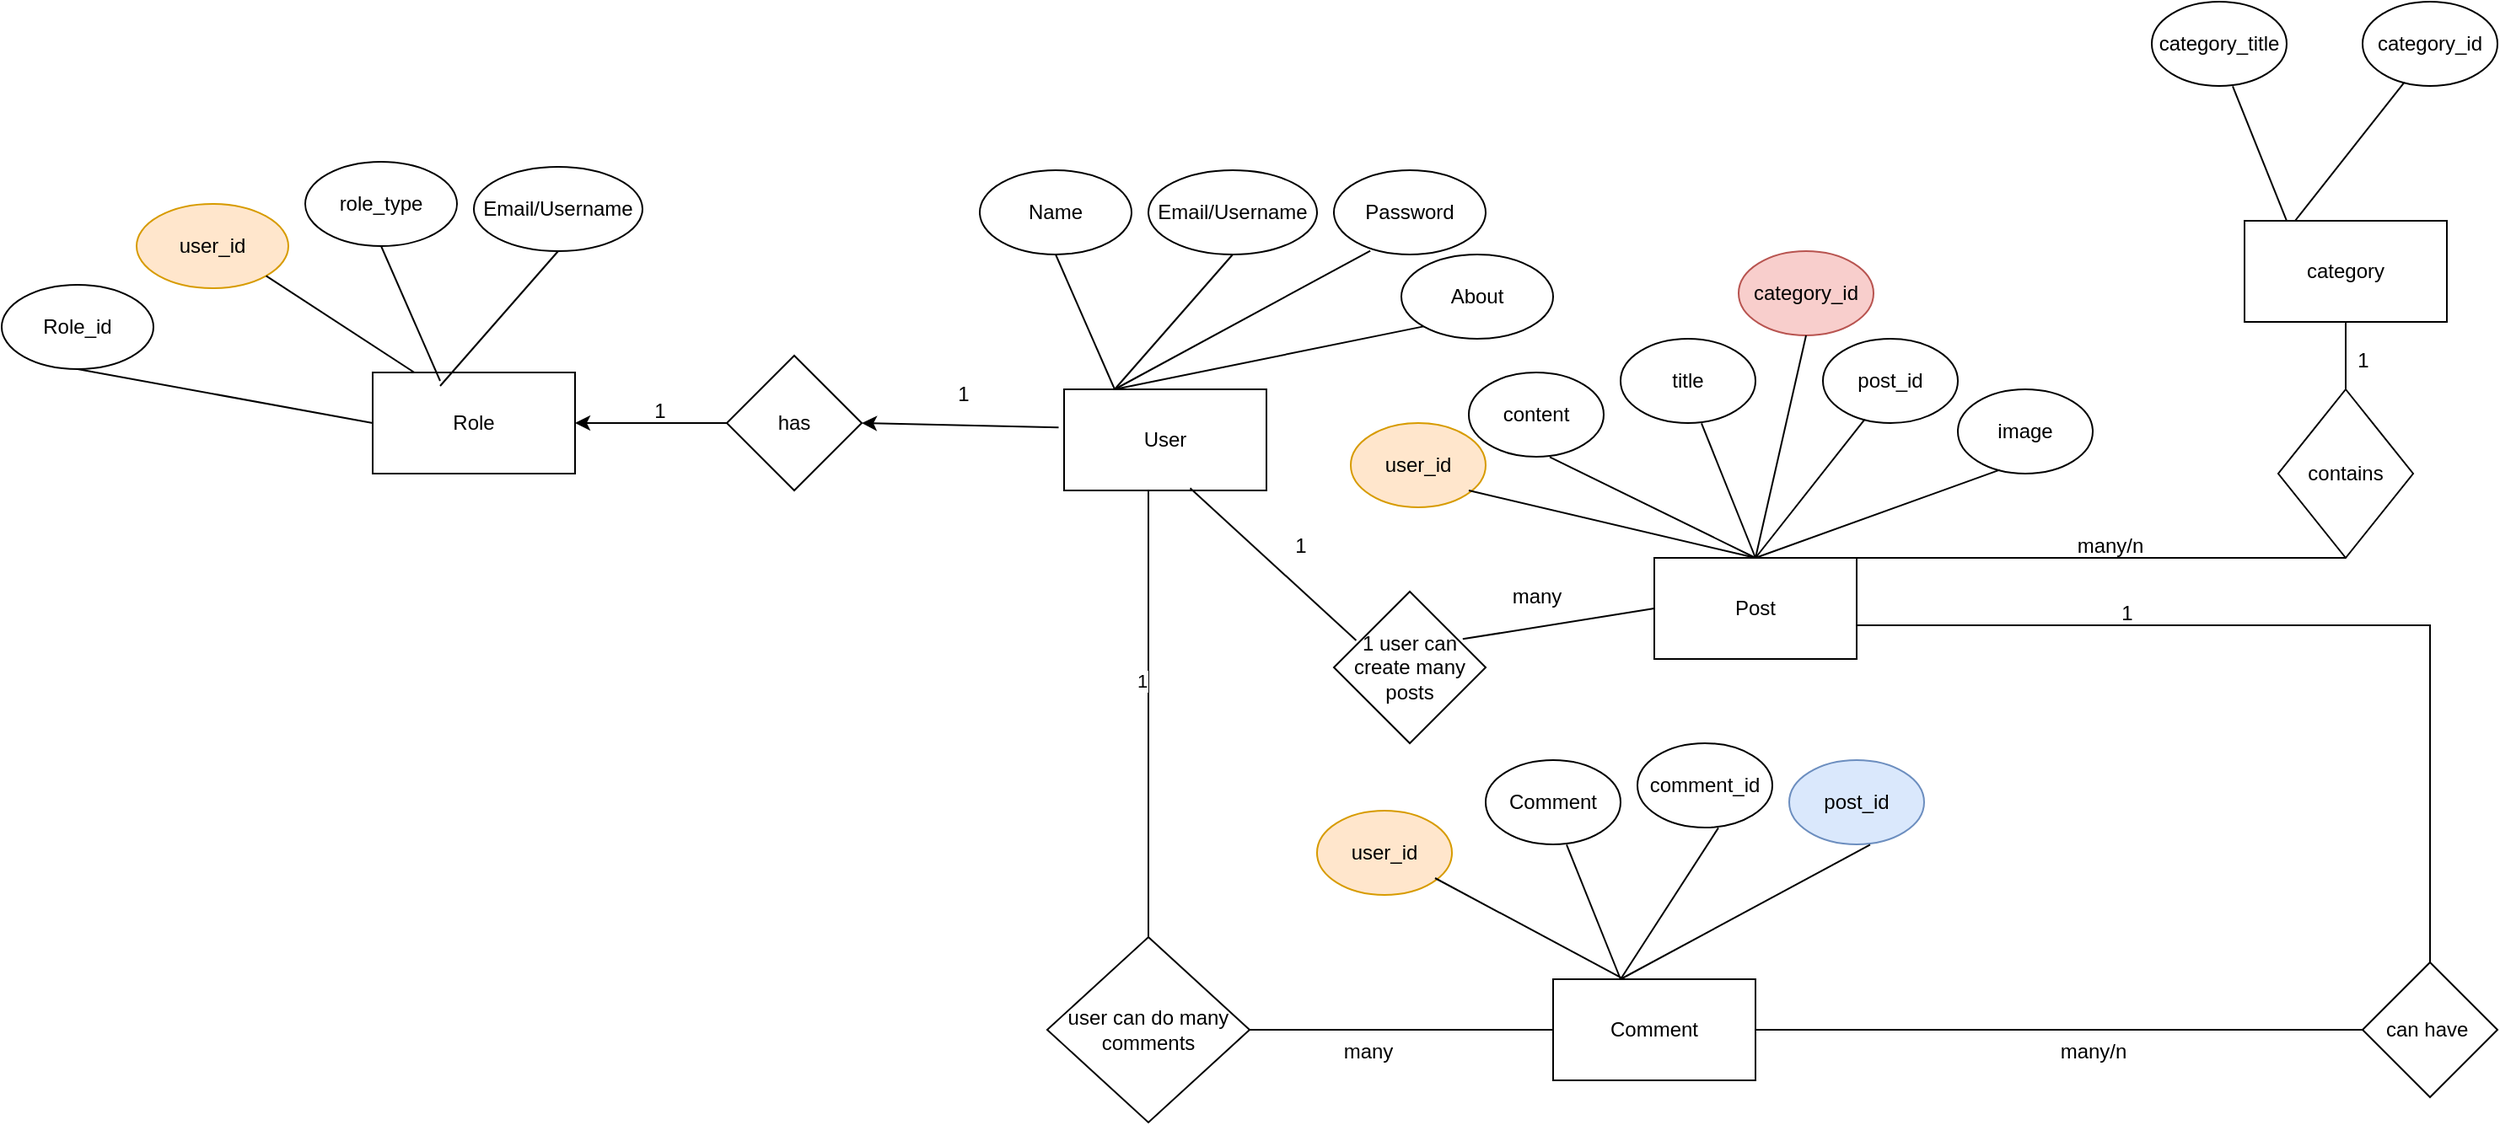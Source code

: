 <mxfile version="21.3.4" type="device">
  <diagram name="Page-1" id="9ZpZYmSknQzRdvx5r0Us">
    <mxGraphModel dx="1900" dy="1681" grid="1" gridSize="10" guides="1" tooltips="1" connect="1" arrows="1" fold="1" page="1" pageScale="1" pageWidth="850" pageHeight="1100" math="0" shadow="0">
      <root>
        <mxCell id="0" />
        <mxCell id="1" parent="0" />
        <mxCell id="9uxN7gj2U9bfbxpVHBOl-1" value="User" style="rounded=0;whiteSpace=wrap;html=1;" vertex="1" parent="1">
          <mxGeometry x="220" y="180" width="120" height="60" as="geometry" />
        </mxCell>
        <mxCell id="9uxN7gj2U9bfbxpVHBOl-2" value="user_id" style="ellipse;whiteSpace=wrap;html=1;fillColor=#ffe6cc;strokeColor=#d79b00;" vertex="1" parent="1">
          <mxGeometry x="-330" y="70" width="90" height="50" as="geometry" />
        </mxCell>
        <mxCell id="9uxN7gj2U9bfbxpVHBOl-3" value="" style="endArrow=none;html=1;rounded=0;entryX=1;entryY=1;entryDx=0;entryDy=0;exitX=0.25;exitY=0;exitDx=0;exitDy=0;" edge="1" parent="1" target="9uxN7gj2U9bfbxpVHBOl-2">
          <mxGeometry width="50" height="50" relative="1" as="geometry">
            <mxPoint x="-150" y="180" as="sourcePoint" />
            <mxPoint x="50" y="280" as="targetPoint" />
            <Array as="points" />
          </mxGeometry>
        </mxCell>
        <mxCell id="9uxN7gj2U9bfbxpVHBOl-5" value="Name" style="ellipse;whiteSpace=wrap;html=1;" vertex="1" parent="1">
          <mxGeometry x="170" y="50" width="90" height="50" as="geometry" />
        </mxCell>
        <mxCell id="9uxN7gj2U9bfbxpVHBOl-6" value="" style="endArrow=none;html=1;rounded=0;entryX=0.5;entryY=1;entryDx=0;entryDy=0;exitX=0.25;exitY=0;exitDx=0;exitDy=0;" edge="1" target="9uxN7gj2U9bfbxpVHBOl-5" parent="1" source="9uxN7gj2U9bfbxpVHBOl-1">
          <mxGeometry width="50" height="50" relative="1" as="geometry">
            <mxPoint x="220" y="180" as="sourcePoint" />
            <mxPoint x="540" y="270" as="targetPoint" />
            <Array as="points" />
          </mxGeometry>
        </mxCell>
        <mxCell id="9uxN7gj2U9bfbxpVHBOl-7" value="Email/Username" style="ellipse;whiteSpace=wrap;html=1;" vertex="1" parent="1">
          <mxGeometry x="270" y="50" width="100" height="50" as="geometry" />
        </mxCell>
        <mxCell id="9uxN7gj2U9bfbxpVHBOl-8" value="" style="endArrow=none;html=1;rounded=0;entryX=0.5;entryY=1;entryDx=0;entryDy=0;exitX=0.25;exitY=0;exitDx=0;exitDy=0;" edge="1" target="9uxN7gj2U9bfbxpVHBOl-7" parent="1" source="9uxN7gj2U9bfbxpVHBOl-1">
          <mxGeometry width="50" height="50" relative="1" as="geometry">
            <mxPoint x="310" y="180" as="sourcePoint" />
            <mxPoint x="630" y="270" as="targetPoint" />
            <Array as="points" />
          </mxGeometry>
        </mxCell>
        <mxCell id="9uxN7gj2U9bfbxpVHBOl-9" value="Password" style="ellipse;whiteSpace=wrap;html=1;" vertex="1" parent="1">
          <mxGeometry x="380" y="50" width="90" height="50" as="geometry" />
        </mxCell>
        <mxCell id="9uxN7gj2U9bfbxpVHBOl-10" value="" style="endArrow=none;html=1;rounded=0;entryX=0.24;entryY=0.956;entryDx=0;entryDy=0;entryPerimeter=0;" edge="1" target="9uxN7gj2U9bfbxpVHBOl-9" parent="1">
          <mxGeometry width="50" height="50" relative="1" as="geometry">
            <mxPoint x="250" y="180" as="sourcePoint" />
            <mxPoint x="390" y="110" as="targetPoint" />
            <Array as="points" />
          </mxGeometry>
        </mxCell>
        <mxCell id="9uxN7gj2U9bfbxpVHBOl-11" value="About" style="ellipse;whiteSpace=wrap;html=1;" vertex="1" parent="1">
          <mxGeometry x="420" y="100" width="90" height="50" as="geometry" />
        </mxCell>
        <mxCell id="9uxN7gj2U9bfbxpVHBOl-12" value="" style="endArrow=none;html=1;rounded=0;entryX=0;entryY=1;entryDx=0;entryDy=0;exitX=0.25;exitY=0;exitDx=0;exitDy=0;" edge="1" target="9uxN7gj2U9bfbxpVHBOl-11" parent="1" source="9uxN7gj2U9bfbxpVHBOl-1">
          <mxGeometry width="50" height="50" relative="1" as="geometry">
            <mxPoint x="310" y="230" as="sourcePoint" />
            <mxPoint x="780" y="320" as="targetPoint" />
            <Array as="points" />
          </mxGeometry>
        </mxCell>
        <mxCell id="9uxN7gj2U9bfbxpVHBOl-13" value="Post" style="whiteSpace=wrap;html=1;" vertex="1" parent="1">
          <mxGeometry x="570" y="280" width="120" height="60" as="geometry" />
        </mxCell>
        <mxCell id="9uxN7gj2U9bfbxpVHBOl-14" value="post_id" style="ellipse;whiteSpace=wrap;html=1;" vertex="1" parent="1">
          <mxGeometry x="670" y="150" width="80" height="50" as="geometry" />
        </mxCell>
        <mxCell id="9uxN7gj2U9bfbxpVHBOl-16" value="" style="endArrow=none;html=1;rounded=0;entryX=0.31;entryY=0.956;entryDx=0;entryDy=0;entryPerimeter=0;exitX=0.5;exitY=0;exitDx=0;exitDy=0;" edge="1" parent="1" source="9uxN7gj2U9bfbxpVHBOl-13" target="9uxN7gj2U9bfbxpVHBOl-14">
          <mxGeometry width="50" height="50" relative="1" as="geometry">
            <mxPoint x="410" y="330" as="sourcePoint" />
            <mxPoint x="460" y="280" as="targetPoint" />
          </mxGeometry>
        </mxCell>
        <mxCell id="9uxN7gj2U9bfbxpVHBOl-17" value="title" style="ellipse;whiteSpace=wrap;html=1;" vertex="1" parent="1">
          <mxGeometry x="550" y="150" width="80" height="50" as="geometry" />
        </mxCell>
        <mxCell id="9uxN7gj2U9bfbxpVHBOl-18" value="" style="endArrow=none;html=1;rounded=0;entryX=0.6;entryY=1.004;entryDx=0;entryDy=0;entryPerimeter=0;" edge="1" target="9uxN7gj2U9bfbxpVHBOl-17" parent="1">
          <mxGeometry width="50" height="50" relative="1" as="geometry">
            <mxPoint x="630" y="280" as="sourcePoint" />
            <mxPoint x="360" y="280" as="targetPoint" />
          </mxGeometry>
        </mxCell>
        <mxCell id="9uxN7gj2U9bfbxpVHBOl-19" value="content" style="ellipse;whiteSpace=wrap;html=1;" vertex="1" parent="1">
          <mxGeometry x="460" y="170" width="80" height="50" as="geometry" />
        </mxCell>
        <mxCell id="9uxN7gj2U9bfbxpVHBOl-20" value="" style="endArrow=none;html=1;rounded=0;entryX=0.6;entryY=1.004;entryDx=0;entryDy=0;entryPerimeter=0;exitX=0.5;exitY=0;exitDx=0;exitDy=0;" edge="1" target="9uxN7gj2U9bfbxpVHBOl-19" parent="1" source="9uxN7gj2U9bfbxpVHBOl-13">
          <mxGeometry width="50" height="50" relative="1" as="geometry">
            <mxPoint x="540" y="300" as="sourcePoint" />
            <mxPoint x="270" y="300" as="targetPoint" />
          </mxGeometry>
        </mxCell>
        <mxCell id="9uxN7gj2U9bfbxpVHBOl-21" value="user_id" style="ellipse;whiteSpace=wrap;html=1;fillColor=#ffe6cc;strokeColor=#d79b00;" vertex="1" parent="1">
          <mxGeometry x="390" y="200" width="80" height="50" as="geometry" />
        </mxCell>
        <mxCell id="9uxN7gj2U9bfbxpVHBOl-22" value="" style="endArrow=none;html=1;rounded=0;entryX=0.875;entryY=0.8;entryDx=0;entryDy=0;entryPerimeter=0;exitX=0.5;exitY=0;exitDx=0;exitDy=0;" edge="1" target="9uxN7gj2U9bfbxpVHBOl-21" parent="1" source="9uxN7gj2U9bfbxpVHBOl-13">
          <mxGeometry width="50" height="50" relative="1" as="geometry">
            <mxPoint x="470" y="330" as="sourcePoint" />
            <mxPoint x="200" y="330" as="targetPoint" />
          </mxGeometry>
        </mxCell>
        <mxCell id="9uxN7gj2U9bfbxpVHBOl-23" value="image" style="ellipse;whiteSpace=wrap;html=1;" vertex="1" parent="1">
          <mxGeometry x="750" y="180" width="80" height="50" as="geometry" />
        </mxCell>
        <mxCell id="9uxN7gj2U9bfbxpVHBOl-24" value="" style="endArrow=none;html=1;rounded=0;entryX=0.31;entryY=0.956;entryDx=0;entryDy=0;entryPerimeter=0;exitX=0.5;exitY=0;exitDx=0;exitDy=0;" edge="1" target="9uxN7gj2U9bfbxpVHBOl-23" parent="1" source="9uxN7gj2U9bfbxpVHBOl-13">
          <mxGeometry width="50" height="50" relative="1" as="geometry">
            <mxPoint x="710" y="310" as="sourcePoint" />
            <mxPoint x="540" y="310" as="targetPoint" />
          </mxGeometry>
        </mxCell>
        <mxCell id="9uxN7gj2U9bfbxpVHBOl-25" value="1 user can create many posts" style="rhombus;whiteSpace=wrap;html=1;" vertex="1" parent="1">
          <mxGeometry x="380" y="300" width="90" height="90" as="geometry" />
        </mxCell>
        <mxCell id="9uxN7gj2U9bfbxpVHBOl-26" value="" style="endArrow=none;html=1;rounded=0;entryX=0.623;entryY=0.977;entryDx=0;entryDy=0;entryPerimeter=0;exitX=0.147;exitY=0.322;exitDx=0;exitDy=0;exitPerimeter=0;" edge="1" parent="1" source="9uxN7gj2U9bfbxpVHBOl-25" target="9uxN7gj2U9bfbxpVHBOl-1">
          <mxGeometry width="50" height="50" relative="1" as="geometry">
            <mxPoint x="400" y="320" as="sourcePoint" />
            <mxPoint x="460" y="280" as="targetPoint" />
          </mxGeometry>
        </mxCell>
        <mxCell id="9uxN7gj2U9bfbxpVHBOl-27" value="" style="endArrow=none;html=1;rounded=0;entryX=0;entryY=0.5;entryDx=0;entryDy=0;exitX=0.849;exitY=0.313;exitDx=0;exitDy=0;exitPerimeter=0;" edge="1" parent="1" source="9uxN7gj2U9bfbxpVHBOl-25" target="9uxN7gj2U9bfbxpVHBOl-13">
          <mxGeometry width="50" height="50" relative="1" as="geometry">
            <mxPoint x="410" y="330" as="sourcePoint" />
            <mxPoint x="460" y="280" as="targetPoint" />
          </mxGeometry>
        </mxCell>
        <mxCell id="9uxN7gj2U9bfbxpVHBOl-28" value="1" style="text;html=1;align=center;verticalAlign=middle;resizable=0;points=[];autosize=1;strokeColor=none;fillColor=none;" vertex="1" parent="1">
          <mxGeometry x="345" y="258" width="30" height="30" as="geometry" />
        </mxCell>
        <mxCell id="9uxN7gj2U9bfbxpVHBOl-29" value="many" style="text;html=1;align=center;verticalAlign=middle;resizable=0;points=[];autosize=1;strokeColor=none;fillColor=none;" vertex="1" parent="1">
          <mxGeometry x="475" y="288" width="50" height="30" as="geometry" />
        </mxCell>
        <mxCell id="9uxN7gj2U9bfbxpVHBOl-31" value="Comment" style="whiteSpace=wrap;html=1;" vertex="1" parent="1">
          <mxGeometry x="510" y="530" width="120" height="60" as="geometry" />
        </mxCell>
        <mxCell id="9uxN7gj2U9bfbxpVHBOl-32" value="" style="endArrow=none;html=1;rounded=0;entryX=0.6;entryY=1.004;entryDx=0;entryDy=0;entryPerimeter=0;" edge="1" target="9uxN7gj2U9bfbxpVHBOl-33" parent="1">
          <mxGeometry width="50" height="50" relative="1" as="geometry">
            <mxPoint x="550" y="530" as="sourcePoint" />
            <mxPoint x="280" y="530" as="targetPoint" />
          </mxGeometry>
        </mxCell>
        <mxCell id="9uxN7gj2U9bfbxpVHBOl-33" value="Comment" style="ellipse;whiteSpace=wrap;html=1;" vertex="1" parent="1">
          <mxGeometry x="470" y="400" width="80" height="50" as="geometry" />
        </mxCell>
        <mxCell id="9uxN7gj2U9bfbxpVHBOl-36" value="comment_id" style="ellipse;whiteSpace=wrap;html=1;" vertex="1" parent="1">
          <mxGeometry x="560" y="390" width="80" height="50" as="geometry" />
        </mxCell>
        <mxCell id="9uxN7gj2U9bfbxpVHBOl-37" value="" style="endArrow=none;html=1;rounded=0;entryX=0.6;entryY=1.004;entryDx=0;entryDy=0;entryPerimeter=0;" edge="1" target="9uxN7gj2U9bfbxpVHBOl-36" parent="1">
          <mxGeometry width="50" height="50" relative="1" as="geometry">
            <mxPoint x="550" y="530" as="sourcePoint" />
            <mxPoint x="370" y="520" as="targetPoint" />
          </mxGeometry>
        </mxCell>
        <mxCell id="9uxN7gj2U9bfbxpVHBOl-40" value="post_id" style="ellipse;whiteSpace=wrap;html=1;fillColor=#dae8fc;strokeColor=#6c8ebf;" vertex="1" parent="1">
          <mxGeometry x="650" y="400" width="80" height="50" as="geometry" />
        </mxCell>
        <mxCell id="9uxN7gj2U9bfbxpVHBOl-41" value="" style="endArrow=none;html=1;rounded=0;entryX=0.6;entryY=1.004;entryDx=0;entryDy=0;entryPerimeter=0;" edge="1" target="9uxN7gj2U9bfbxpVHBOl-40" parent="1">
          <mxGeometry width="50" height="50" relative="1" as="geometry">
            <mxPoint x="550" y="530" as="sourcePoint" />
            <mxPoint x="460" y="530" as="targetPoint" />
          </mxGeometry>
        </mxCell>
        <mxCell id="9uxN7gj2U9bfbxpVHBOl-43" value="user_id" style="ellipse;whiteSpace=wrap;html=1;fillColor=#ffe6cc;strokeColor=#d79b00;" vertex="1" parent="1">
          <mxGeometry x="370" y="430" width="80" height="50" as="geometry" />
        </mxCell>
        <mxCell id="9uxN7gj2U9bfbxpVHBOl-44" value="" style="endArrow=none;html=1;rounded=0;entryX=0.875;entryY=0.8;entryDx=0;entryDy=0;entryPerimeter=0;exitX=0.347;exitY=-0.003;exitDx=0;exitDy=0;exitPerimeter=0;" edge="1" target="9uxN7gj2U9bfbxpVHBOl-43" parent="1" source="9uxN7gj2U9bfbxpVHBOl-31">
          <mxGeometry width="50" height="50" relative="1" as="geometry">
            <mxPoint x="620" y="540" as="sourcePoint" />
            <mxPoint x="180" y="560" as="targetPoint" />
          </mxGeometry>
        </mxCell>
        <mxCell id="9uxN7gj2U9bfbxpVHBOl-45" value="user can do many comments" style="rhombus;whiteSpace=wrap;html=1;" vertex="1" parent="1">
          <mxGeometry x="210" y="505" width="120" height="110" as="geometry" />
        </mxCell>
        <mxCell id="9uxN7gj2U9bfbxpVHBOl-46" value="" style="endArrow=none;html=1;rounded=0;exitX=0.5;exitY=0;exitDx=0;exitDy=0;" edge="1" parent="1" source="9uxN7gj2U9bfbxpVHBOl-45">
          <mxGeometry width="50" height="50" relative="1" as="geometry">
            <mxPoint x="270" y="520" as="sourcePoint" />
            <mxPoint x="270" y="240" as="targetPoint" />
          </mxGeometry>
        </mxCell>
        <mxCell id="9uxN7gj2U9bfbxpVHBOl-53" value="1" style="edgeLabel;html=1;align=center;verticalAlign=middle;resizable=0;points=[];" vertex="1" connectable="0" parent="9uxN7gj2U9bfbxpVHBOl-46">
          <mxGeometry x="0.152" y="4" relative="1" as="geometry">
            <mxPoint as="offset" />
          </mxGeometry>
        </mxCell>
        <mxCell id="9uxN7gj2U9bfbxpVHBOl-51" value="" style="endArrow=none;html=1;rounded=0;exitX=1;exitY=0.5;exitDx=0;exitDy=0;entryX=0;entryY=0.5;entryDx=0;entryDy=0;" edge="1" parent="1" source="9uxN7gj2U9bfbxpVHBOl-45" target="9uxN7gj2U9bfbxpVHBOl-31">
          <mxGeometry width="50" height="50" relative="1" as="geometry">
            <mxPoint x="510" y="420" as="sourcePoint" />
            <mxPoint x="500" y="560" as="targetPoint" />
          </mxGeometry>
        </mxCell>
        <mxCell id="9uxN7gj2U9bfbxpVHBOl-54" value="many" style="text;html=1;align=center;verticalAlign=middle;resizable=0;points=[];autosize=1;strokeColor=none;fillColor=none;" vertex="1" parent="1">
          <mxGeometry x="375" y="558" width="50" height="30" as="geometry" />
        </mxCell>
        <mxCell id="9uxN7gj2U9bfbxpVHBOl-56" value="can have&amp;nbsp;" style="rhombus;whiteSpace=wrap;html=1;" vertex="1" parent="1">
          <mxGeometry x="990" y="520" width="80" height="80" as="geometry" />
        </mxCell>
        <mxCell id="9uxN7gj2U9bfbxpVHBOl-57" value="" style="endArrow=none;html=1;rounded=0;entryX=0;entryY=0.5;entryDx=0;entryDy=0;exitX=1;exitY=0.5;exitDx=0;exitDy=0;" edge="1" parent="1" source="9uxN7gj2U9bfbxpVHBOl-31" target="9uxN7gj2U9bfbxpVHBOl-56">
          <mxGeometry width="50" height="50" relative="1" as="geometry">
            <mxPoint x="680" y="510" as="sourcePoint" />
            <mxPoint x="730" y="460" as="targetPoint" />
          </mxGeometry>
        </mxCell>
        <mxCell id="9uxN7gj2U9bfbxpVHBOl-58" value="" style="endArrow=none;html=1;rounded=0;exitX=0.5;exitY=0;exitDx=0;exitDy=0;" edge="1" parent="1" source="9uxN7gj2U9bfbxpVHBOl-56">
          <mxGeometry width="50" height="50" relative="1" as="geometry">
            <mxPoint x="680" y="510" as="sourcePoint" />
            <mxPoint x="690" y="320" as="targetPoint" />
            <Array as="points">
              <mxPoint x="1030" y="320" />
            </Array>
          </mxGeometry>
        </mxCell>
        <mxCell id="9uxN7gj2U9bfbxpVHBOl-59" value="1" style="text;html=1;align=center;verticalAlign=middle;resizable=0;points=[];autosize=1;strokeColor=none;fillColor=none;" vertex="1" parent="1">
          <mxGeometry x="835" y="298" width="30" height="30" as="geometry" />
        </mxCell>
        <mxCell id="9uxN7gj2U9bfbxpVHBOl-60" value="many/n" style="text;html=1;align=center;verticalAlign=middle;resizable=0;points=[];autosize=1;strokeColor=none;fillColor=none;" vertex="1" parent="1">
          <mxGeometry x="800" y="558" width="60" height="30" as="geometry" />
        </mxCell>
        <mxCell id="9uxN7gj2U9bfbxpVHBOl-62" value="category" style="whiteSpace=wrap;html=1;" vertex="1" parent="1">
          <mxGeometry x="920" y="80" width="120" height="60" as="geometry" />
        </mxCell>
        <mxCell id="9uxN7gj2U9bfbxpVHBOl-63" value="category_title" style="ellipse;whiteSpace=wrap;html=1;" vertex="1" parent="1">
          <mxGeometry x="865" y="-50" width="80" height="50" as="geometry" />
        </mxCell>
        <mxCell id="9uxN7gj2U9bfbxpVHBOl-64" value="" style="endArrow=none;html=1;rounded=0;entryX=0.6;entryY=1.004;entryDx=0;entryDy=0;entryPerimeter=0;" edge="1" target="9uxN7gj2U9bfbxpVHBOl-63" parent="1">
          <mxGeometry width="50" height="50" relative="1" as="geometry">
            <mxPoint x="945" y="80" as="sourcePoint" />
            <mxPoint x="675" y="80" as="targetPoint" />
          </mxGeometry>
        </mxCell>
        <mxCell id="9uxN7gj2U9bfbxpVHBOl-65" value="category_id" style="ellipse;whiteSpace=wrap;html=1;" vertex="1" parent="1">
          <mxGeometry x="990" y="-50" width="80" height="50" as="geometry" />
        </mxCell>
        <mxCell id="9uxN7gj2U9bfbxpVHBOl-66" value="" style="endArrow=none;html=1;rounded=0;entryX=0.31;entryY=0.956;entryDx=0;entryDy=0;entryPerimeter=0;exitX=0.5;exitY=0;exitDx=0;exitDy=0;" edge="1" target="9uxN7gj2U9bfbxpVHBOl-65" parent="1">
          <mxGeometry width="50" height="50" relative="1" as="geometry">
            <mxPoint x="950" y="80" as="sourcePoint" />
            <mxPoint x="780" y="80" as="targetPoint" />
          </mxGeometry>
        </mxCell>
        <mxCell id="9uxN7gj2U9bfbxpVHBOl-67" value="contains" style="rhombus;whiteSpace=wrap;html=1;" vertex="1" parent="1">
          <mxGeometry x="940" y="180" width="80" height="100" as="geometry" />
        </mxCell>
        <mxCell id="9uxN7gj2U9bfbxpVHBOl-68" value="" style="endArrow=none;html=1;rounded=0;exitX=1;exitY=0;exitDx=0;exitDy=0;entryX=0.5;entryY=1;entryDx=0;entryDy=0;" edge="1" parent="1" source="9uxN7gj2U9bfbxpVHBOl-13" target="9uxN7gj2U9bfbxpVHBOl-67">
          <mxGeometry width="50" height="50" relative="1" as="geometry">
            <mxPoint x="680" y="240" as="sourcePoint" />
            <mxPoint x="730" y="190" as="targetPoint" />
          </mxGeometry>
        </mxCell>
        <mxCell id="9uxN7gj2U9bfbxpVHBOl-70" value="" style="endArrow=none;html=1;rounded=0;exitX=0.5;exitY=0;exitDx=0;exitDy=0;entryX=0.5;entryY=1;entryDx=0;entryDy=0;" edge="1" parent="1" source="9uxN7gj2U9bfbxpVHBOl-67" target="9uxN7gj2U9bfbxpVHBOl-62">
          <mxGeometry width="50" height="50" relative="1" as="geometry">
            <mxPoint x="680" y="240" as="sourcePoint" />
            <mxPoint x="980" y="160" as="targetPoint" />
          </mxGeometry>
        </mxCell>
        <mxCell id="9uxN7gj2U9bfbxpVHBOl-71" value="1" style="text;html=1;align=center;verticalAlign=middle;resizable=0;points=[];autosize=1;strokeColor=none;fillColor=none;" vertex="1" parent="1">
          <mxGeometry x="975" y="148" width="30" height="30" as="geometry" />
        </mxCell>
        <mxCell id="9uxN7gj2U9bfbxpVHBOl-72" value="many/n" style="text;html=1;align=center;verticalAlign=middle;resizable=0;points=[];autosize=1;strokeColor=none;fillColor=none;" vertex="1" parent="1">
          <mxGeometry x="810" y="258" width="60" height="30" as="geometry" />
        </mxCell>
        <mxCell id="9uxN7gj2U9bfbxpVHBOl-73" value="category_id" style="ellipse;whiteSpace=wrap;html=1;fillColor=#f8cecc;strokeColor=#b85450;" vertex="1" parent="1">
          <mxGeometry x="620" y="98" width="80" height="50" as="geometry" />
        </mxCell>
        <mxCell id="9uxN7gj2U9bfbxpVHBOl-74" value="" style="endArrow=none;html=1;rounded=0;entryX=0.5;entryY=1;entryDx=0;entryDy=0;" edge="1" target="9uxN7gj2U9bfbxpVHBOl-73" parent="1">
          <mxGeometry width="50" height="50" relative="1" as="geometry">
            <mxPoint x="630" y="280" as="sourcePoint" />
            <mxPoint x="410" y="228" as="targetPoint" />
          </mxGeometry>
        </mxCell>
        <mxCell id="9uxN7gj2U9bfbxpVHBOl-75" value="Role" style="whiteSpace=wrap;html=1;" vertex="1" parent="1">
          <mxGeometry x="-190" y="170" width="120" height="60" as="geometry" />
        </mxCell>
        <mxCell id="9uxN7gj2U9bfbxpVHBOl-78" value="" style="endArrow=none;html=1;rounded=0;entryX=0.5;entryY=1;entryDx=0;entryDy=0;exitX=0.25;exitY=0;exitDx=0;exitDy=0;" edge="1" target="9uxN7gj2U9bfbxpVHBOl-79" parent="1">
          <mxGeometry width="50" height="50" relative="1" as="geometry">
            <mxPoint x="-150" y="178" as="sourcePoint" />
            <mxPoint x="230" y="268" as="targetPoint" />
            <Array as="points" />
          </mxGeometry>
        </mxCell>
        <mxCell id="9uxN7gj2U9bfbxpVHBOl-79" value="Email/Username" style="ellipse;whiteSpace=wrap;html=1;" vertex="1" parent="1">
          <mxGeometry x="-130" y="48" width="100" height="50" as="geometry" />
        </mxCell>
        <mxCell id="9uxN7gj2U9bfbxpVHBOl-80" value="role_type" style="ellipse;whiteSpace=wrap;html=1;" vertex="1" parent="1">
          <mxGeometry x="-230" y="45" width="90" height="50" as="geometry" />
        </mxCell>
        <mxCell id="9uxN7gj2U9bfbxpVHBOl-81" value="" style="endArrow=none;html=1;rounded=0;entryX=0.5;entryY=1;entryDx=0;entryDy=0;exitX=0.25;exitY=0;exitDx=0;exitDy=0;" edge="1" target="9uxN7gj2U9bfbxpVHBOl-80" parent="1">
          <mxGeometry width="50" height="50" relative="1" as="geometry">
            <mxPoint x="-150" y="175" as="sourcePoint" />
            <mxPoint x="140" y="265" as="targetPoint" />
            <Array as="points" />
          </mxGeometry>
        </mxCell>
        <mxCell id="9uxN7gj2U9bfbxpVHBOl-85" value="" style="edgeStyle=orthogonalEdgeStyle;rounded=0;orthogonalLoop=1;jettySize=auto;html=1;" edge="1" parent="1" source="9uxN7gj2U9bfbxpVHBOl-82" target="9uxN7gj2U9bfbxpVHBOl-75">
          <mxGeometry relative="1" as="geometry" />
        </mxCell>
        <mxCell id="9uxN7gj2U9bfbxpVHBOl-82" value="has" style="rhombus;whiteSpace=wrap;html=1;" vertex="1" parent="1">
          <mxGeometry x="20" y="160" width="80" height="80" as="geometry" />
        </mxCell>
        <mxCell id="9uxN7gj2U9bfbxpVHBOl-83" value="" style="endArrow=classic;html=1;rounded=0;entryX=1;entryY=0.5;entryDx=0;entryDy=0;exitX=-0.027;exitY=0.377;exitDx=0;exitDy=0;exitPerimeter=0;" edge="1" parent="1" source="9uxN7gj2U9bfbxpVHBOl-1" target="9uxN7gj2U9bfbxpVHBOl-82">
          <mxGeometry width="50" height="50" relative="1" as="geometry">
            <mxPoint x="60" y="240" as="sourcePoint" />
            <mxPoint x="110" y="190" as="targetPoint" />
          </mxGeometry>
        </mxCell>
        <mxCell id="9uxN7gj2U9bfbxpVHBOl-86" value="1" style="text;html=1;align=center;verticalAlign=middle;resizable=0;points=[];autosize=1;strokeColor=none;fillColor=none;" vertex="1" parent="1">
          <mxGeometry x="-35" y="178" width="30" height="30" as="geometry" />
        </mxCell>
        <mxCell id="9uxN7gj2U9bfbxpVHBOl-87" value="1" style="text;html=1;align=center;verticalAlign=middle;resizable=0;points=[];autosize=1;strokeColor=none;fillColor=none;" vertex="1" parent="1">
          <mxGeometry x="145" y="168" width="30" height="30" as="geometry" />
        </mxCell>
        <mxCell id="9uxN7gj2U9bfbxpVHBOl-88" value="Role_id" style="ellipse;whiteSpace=wrap;html=1;" vertex="1" parent="1">
          <mxGeometry x="-410" y="118" width="90" height="50" as="geometry" />
        </mxCell>
        <mxCell id="9uxN7gj2U9bfbxpVHBOl-89" value="" style="endArrow=none;html=1;rounded=0;entryX=0.5;entryY=1;entryDx=0;entryDy=0;exitX=0;exitY=0.5;exitDx=0;exitDy=0;" edge="1" target="9uxN7gj2U9bfbxpVHBOl-88" parent="1" source="9uxN7gj2U9bfbxpVHBOl-75">
          <mxGeometry width="50" height="50" relative="1" as="geometry">
            <mxPoint x="-200" y="200" as="sourcePoint" />
            <mxPoint x="-40" y="338" as="targetPoint" />
            <Array as="points" />
          </mxGeometry>
        </mxCell>
      </root>
    </mxGraphModel>
  </diagram>
</mxfile>
